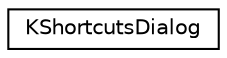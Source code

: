 digraph "Graphical Class Hierarchy"
{
  edge [fontname="Helvetica",fontsize="10",labelfontname="Helvetica",labelfontsize="10"];
  node [fontname="Helvetica",fontsize="10",shape=record];
  rankdir="LR";
  Node0 [label="KShortcutsDialog",height=0.2,width=0.4,color="black", fillcolor="white", style="filled",URL="$classKShortcutsDialog.html",tooltip="Dialog for configuration of KActionCollection and KGlobalAccel. "];
}
